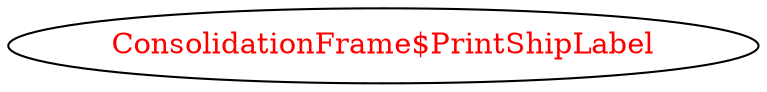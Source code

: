 digraph dependencyGraph {
 concentrate=true;
 ranksep="2.0";
 rankdir="LR"; 
 splines="ortho";
"ConsolidationFrame$PrintShipLabel" [fontcolor="red"];
}
